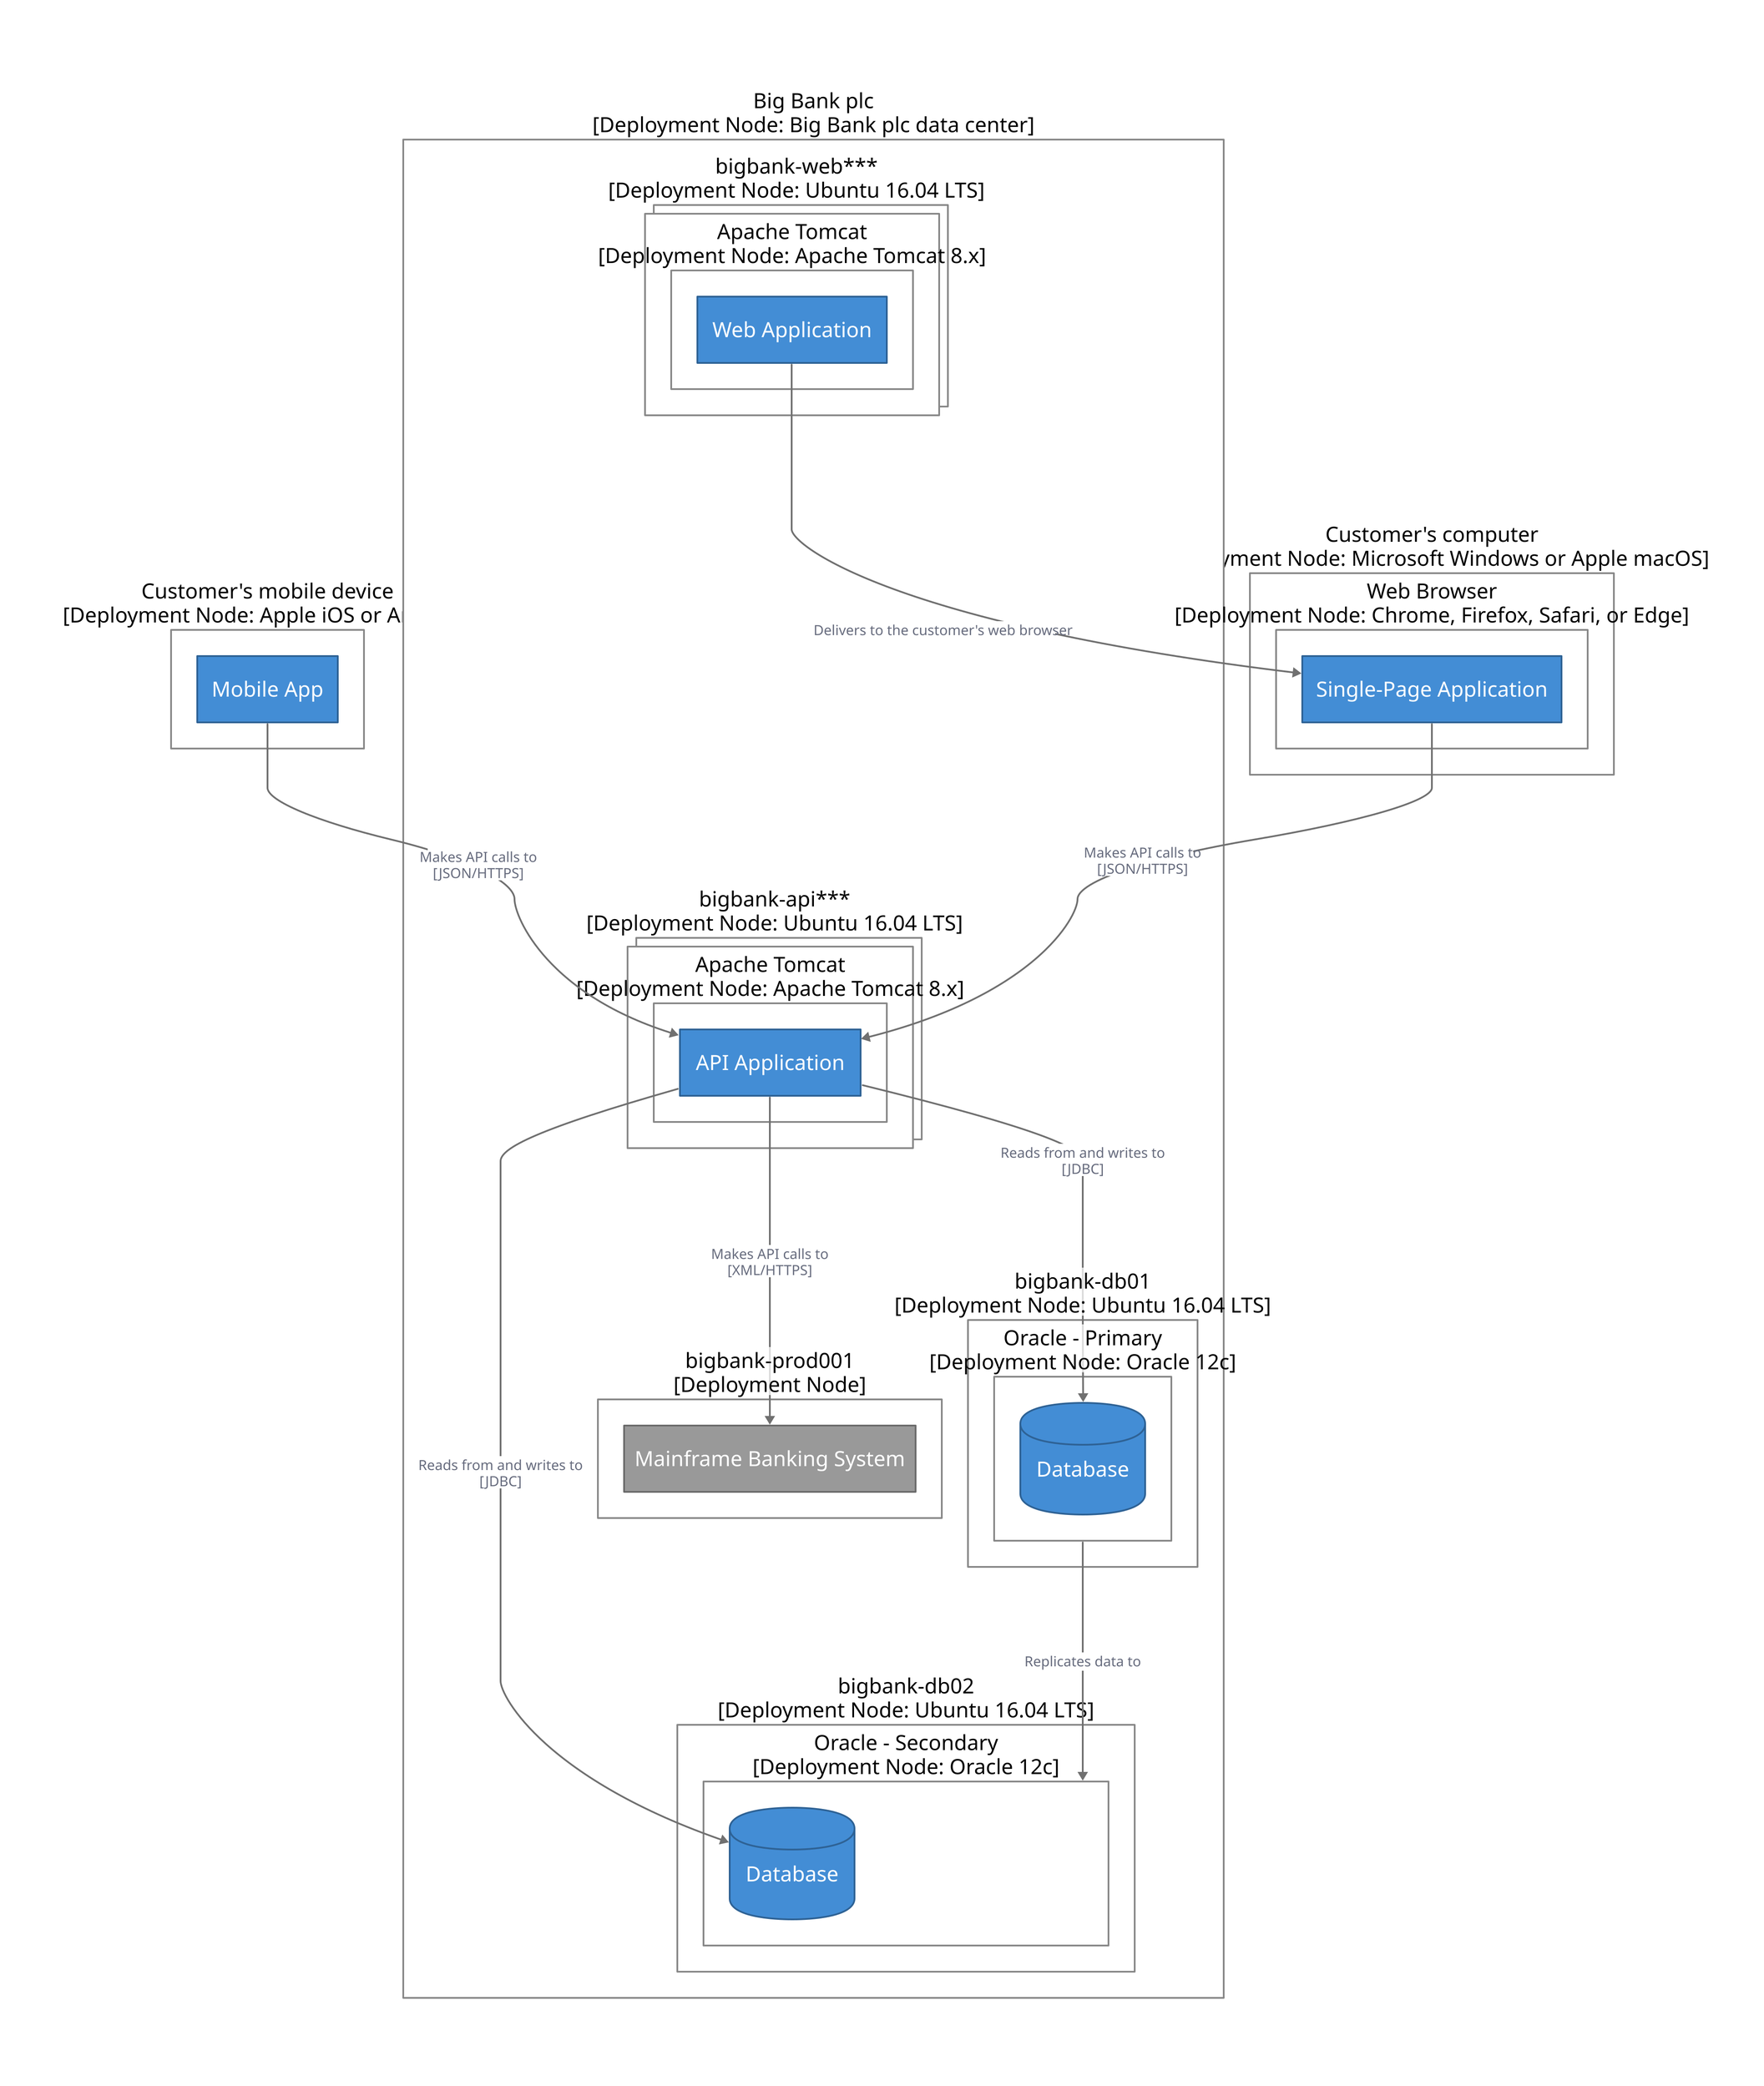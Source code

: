 container_67: {
  label: "Customer's mobile device\n[Deployment Node: Apple iOS or Android]"
  shape: rectangle
  style: {
    fill: "#ffffff"
    stroke: "#888888"
    multiple: false
    font-color: "#000000"
    font-size: 24
  }
  container_68: {
    label: "Mobile App"
    shape: rectangle
    style: {
      fill: "#438dd5"
      stroke: "#2e6295"
      multiple: false
      font-color: "#ffffff"
      font-size: 24
    }
  }
}
container_69: {
  label: "Customer's computer\n[Deployment Node: Microsoft Windows or Apple macOS]"
  shape: rectangle
  style: {
    fill: "#ffffff"
    stroke: "#888888"
    multiple: false
    font-color: "#000000"
    font-size: 24
  }
  container_70: {
    label: "Web Browser\n[Deployment Node: Chrome, Firefox, Safari, or Edge]"
    shape: rectangle
    style: {
      fill: "#ffffff"
      stroke: "#888888"
      multiple: false
      font-color: "#000000"
      font-size: 24
    }
    container_71: {
      label: "Single-Page Application"
      shape: rectangle
      style: {
        fill: "#438dd5"
        stroke: "#2e6295"
        multiple: false
        font-color: "#ffffff"
        font-size: 24
      }
    }
  }
}
container_72: {
  label: "Big Bank plc\n[Deployment Node: Big Bank plc data center]"
  shape: rectangle
  style: {
    fill: "#ffffff"
    stroke: "#888888"
    multiple: false
    font-color: "#000000"
    font-size: 24
  }
  container_79: {
    label: "bigbank-api***\n[Deployment Node: Ubuntu 16.04 LTS]"
    shape: rectangle
    style: {
      fill: "#ffffff"
      stroke: "#888888"
      multiple: true
      font-color: "#000000"
      font-size: 24
    }
    container_80: {
      label: "Apache Tomcat\n[Deployment Node: Apache Tomcat 8.x]"
      shape: rectangle
      style: {
        fill: "#ffffff"
        stroke: "#888888"
        multiple: false
        font-color: "#000000"
        font-size: 24
      }
      container_81: {
        label: "API Application"
        shape: rectangle
        style: {
          fill: "#438dd5"
          stroke: "#2e6295"
          multiple: false
          font-color: "#ffffff"
          font-size: 24
        }
      }
    }
  }
  container_85: {
    label: "bigbank-db01\n[Deployment Node: Ubuntu 16.04 LTS]"
    shape: rectangle
    style: {
      fill: "#ffffff"
      stroke: "#888888"
      multiple: false
      font-color: "#000000"
      font-size: 24
    }
    container_86: {
      label: "Oracle - Primary\n[Deployment Node: Oracle 12c]"
      shape: rectangle
      style: {
        fill: "#ffffff"
        stroke: "#888888"
        multiple: false
        font-color: "#000000"
        font-size: 24
      }
      container_87: {
        label: "Database"
        shape: cylinder
        style: {
          fill: "#438dd5"
          stroke: "#2e6295"
          multiple: false
          font-color: "#ffffff"
          font-size: 24
        }
      }
    }
  }
  container_89: {
    label: "bigbank-db02\n[Deployment Node: Ubuntu 16.04 LTS]"
    shape: rectangle
    style: {
      fill: "#ffffff"
      stroke: "#888888"
      multiple: false
      font-color: "#000000"
      font-size: 24
    }
    container_90: {
      label: "Oracle - Secondary\n[Deployment Node: Oracle 12c]"
      shape: rectangle
      style: {
        fill: "#ffffff"
        stroke: "#888888"
        multiple: false
        font-color: "#000000"
        font-size: 24
      }
      container_91: {
        label: "Database"
        shape: cylinder
        style: {
          fill: "#438dd5"
          stroke: "#2e6295"
          multiple: false
          font-color: "#ffffff"
          font-size: 24
        }
      }
    }
  }
  container_73: {
    label: "bigbank-prod001\n[Deployment Node]"
    shape: rectangle
    style: {
      fill: "#ffffff"
      stroke: "#888888"
      multiple: false
      font-color: "#000000"
      font-size: 24
    }
    container_74: {
      label: "Mainframe Banking System"
      shape: rectangle
      style: {
        fill: "#999999"
        stroke: "#6b6b6b"
        multiple: false
        font-color: "#ffffff"
        font-size: 24
      }
    }
  }
  container_75: {
    label: "bigbank-web***\n[Deployment Node: Ubuntu 16.04 LTS]"
    shape: rectangle
    style: {
      fill: "#ffffff"
      stroke: "#888888"
      multiple: true
      font-color: "#000000"
      font-size: 24
    }
    container_76: {
      label: "Apache Tomcat\n[Deployment Node: Apache Tomcat 8.x]"
      shape: rectangle
      style: {
        fill: "#ffffff"
        stroke: "#888888"
        multiple: false
        font-color: "#000000"
        font-size: 24
      }
      container_77: {
        label: "Web Application"
        shape: rectangle
        style: {
          fill: "#438dd5"
          stroke: "#2e6295"
          multiple: false
          font-color: "#ffffff"
          font-size: 24
        }
      }
    }
  }
}
container_72.container_75.container_76.container_77 -> container_69.container_70.container_71 {
  label: "Delivers to the customer's web browser"
  style: {
    stroke: "#707070"
    stroke-width: 2
  }
}
container_67.container_68 -> container_72.container_79.container_80.container_81 {
  label: "Makes API calls to\n[JSON/HTTPS]"
  style: {
    stroke: "#707070"
    stroke-width: 2
  }
}
container_69.container_70.container_71 -> container_72.container_79.container_80.container_81 {
  label: "Makes API calls to\n[JSON/HTTPS]"
  style: {
    stroke: "#707070"
    stroke-width: 2
  }
}
container_72.container_79.container_80.container_81 -> container_72.container_73.container_74 {
  label: "Makes API calls to\n[XML/HTTPS]"
  style: {
    stroke: "#707070"
    stroke-width: 2
  }
}
container_72.container_79.container_80.container_81 -> container_72.container_85.container_86.container_87 {
  label: "Reads from and writes to\n[JDBC]"
  style: {
    stroke: "#707070"
    stroke-width: 2
  }
}
container_72.container_79.container_80.container_81 -> container_72.container_89.container_90.container_91 {
  label: "Reads from and writes to\n[JDBC]"
  style: {
    stroke: "#707070"
    stroke-width: 2
  }
}
container_72.container_85.container_86 -> container_72.container_89.container_90 {
  label: "Replicates data to"
  style: {
    stroke: "#707070"
    stroke-width: 2
  }
}
